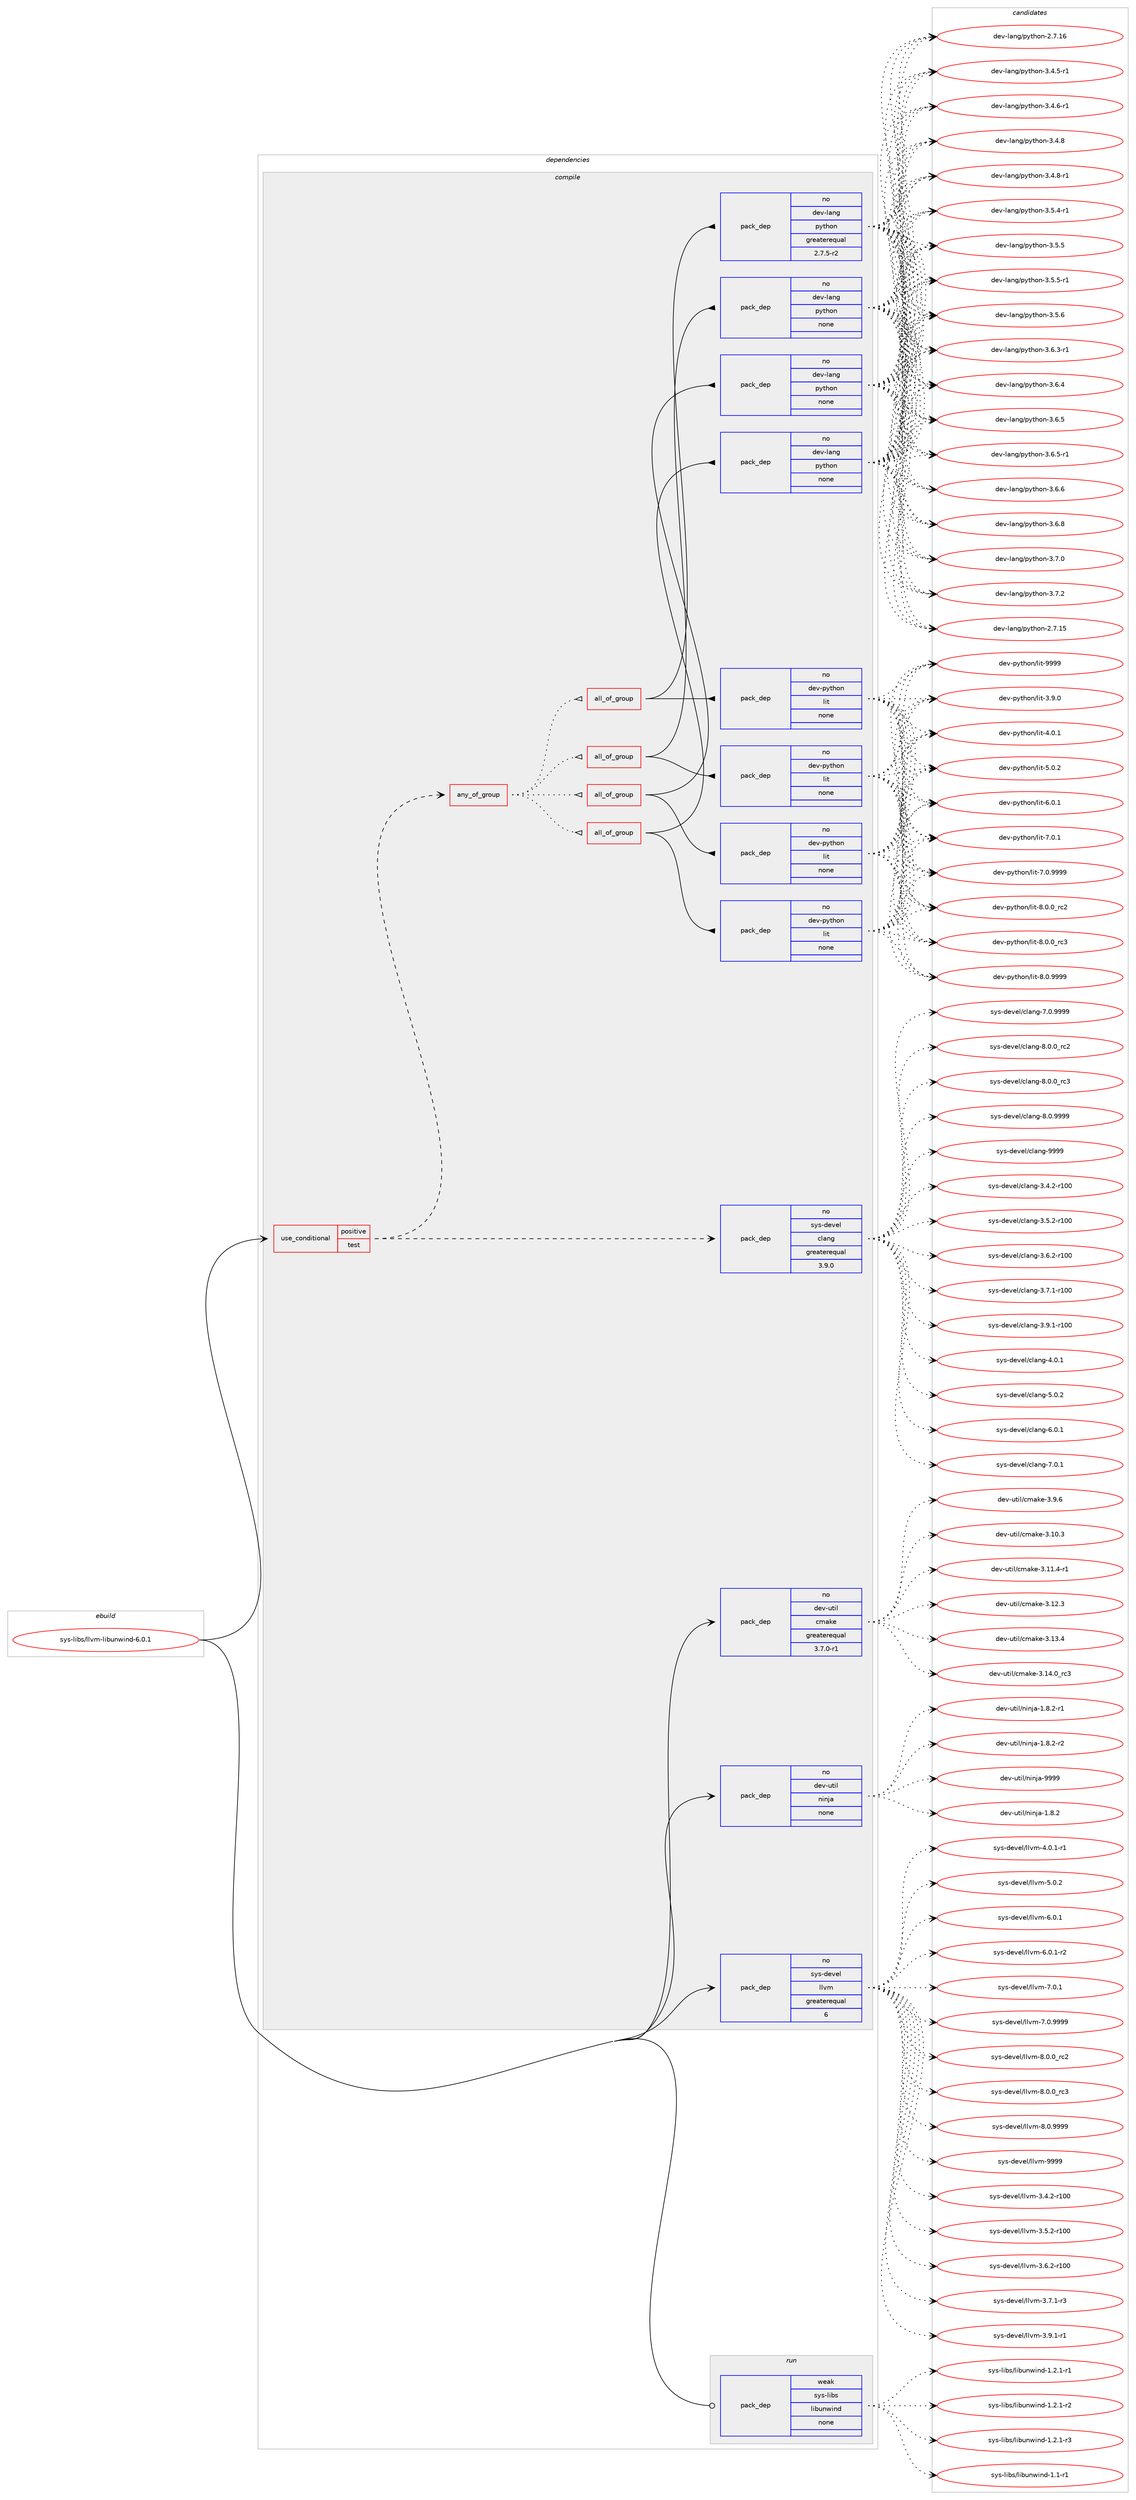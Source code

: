 digraph prolog {

# *************
# Graph options
# *************

newrank=true;
concentrate=true;
compound=true;
graph [rankdir=LR,fontname=Helvetica,fontsize=10,ranksep=1.5];#, ranksep=2.5, nodesep=0.2];
edge  [arrowhead=vee];
node  [fontname=Helvetica,fontsize=10];

# **********
# The ebuild
# **********

subgraph cluster_leftcol {
color=gray;
rank=same;
label=<<i>ebuild</i>>;
id [label="sys-libs/llvm-libunwind-6.0.1", color=red, width=4, href="../sys-libs/llvm-libunwind-6.0.1.svg"];
}

# ****************
# The dependencies
# ****************

subgraph cluster_midcol {
color=gray;
label=<<i>dependencies</i>>;
subgraph cluster_compile {
fillcolor="#eeeeee";
style=filled;
label=<<i>compile</i>>;
subgraph cond462132 {
dependency1738986 [label=<<TABLE BORDER="0" CELLBORDER="1" CELLSPACING="0" CELLPADDING="4"><TR><TD ROWSPAN="3" CELLPADDING="10">use_conditional</TD></TR><TR><TD>positive</TD></TR><TR><TD>test</TD></TR></TABLE>>, shape=none, color=red];
subgraph pack1248151 {
dependency1738987 [label=<<TABLE BORDER="0" CELLBORDER="1" CELLSPACING="0" CELLPADDING="4" WIDTH="220"><TR><TD ROWSPAN="6" CELLPADDING="30">pack_dep</TD></TR><TR><TD WIDTH="110">no</TD></TR><TR><TD>sys-devel</TD></TR><TR><TD>clang</TD></TR><TR><TD>greaterequal</TD></TR><TR><TD>3.9.0</TD></TR></TABLE>>, shape=none, color=blue];
}
dependency1738986:e -> dependency1738987:w [weight=20,style="dashed",arrowhead="vee"];
subgraph any27739 {
dependency1738988 [label=<<TABLE BORDER="0" CELLBORDER="1" CELLSPACING="0" CELLPADDING="4"><TR><TD CELLPADDING="10">any_of_group</TD></TR></TABLE>>, shape=none, color=red];subgraph all967 {
dependency1738989 [label=<<TABLE BORDER="0" CELLBORDER="1" CELLSPACING="0" CELLPADDING="4"><TR><TD CELLPADDING="10">all_of_group</TD></TR></TABLE>>, shape=none, color=red];subgraph pack1248152 {
dependency1738990 [label=<<TABLE BORDER="0" CELLBORDER="1" CELLSPACING="0" CELLPADDING="4" WIDTH="220"><TR><TD ROWSPAN="6" CELLPADDING="30">pack_dep</TD></TR><TR><TD WIDTH="110">no</TD></TR><TR><TD>dev-lang</TD></TR><TR><TD>python</TD></TR><TR><TD>none</TD></TR><TR><TD></TD></TR></TABLE>>, shape=none, color=blue];
}
dependency1738989:e -> dependency1738990:w [weight=20,style="solid",arrowhead="inv"];
subgraph pack1248153 {
dependency1738991 [label=<<TABLE BORDER="0" CELLBORDER="1" CELLSPACING="0" CELLPADDING="4" WIDTH="220"><TR><TD ROWSPAN="6" CELLPADDING="30">pack_dep</TD></TR><TR><TD WIDTH="110">no</TD></TR><TR><TD>dev-python</TD></TR><TR><TD>lit</TD></TR><TR><TD>none</TD></TR><TR><TD></TD></TR></TABLE>>, shape=none, color=blue];
}
dependency1738989:e -> dependency1738991:w [weight=20,style="solid",arrowhead="inv"];
}
dependency1738988:e -> dependency1738989:w [weight=20,style="dotted",arrowhead="oinv"];
subgraph all968 {
dependency1738992 [label=<<TABLE BORDER="0" CELLBORDER="1" CELLSPACING="0" CELLPADDING="4"><TR><TD CELLPADDING="10">all_of_group</TD></TR></TABLE>>, shape=none, color=red];subgraph pack1248154 {
dependency1738993 [label=<<TABLE BORDER="0" CELLBORDER="1" CELLSPACING="0" CELLPADDING="4" WIDTH="220"><TR><TD ROWSPAN="6" CELLPADDING="30">pack_dep</TD></TR><TR><TD WIDTH="110">no</TD></TR><TR><TD>dev-lang</TD></TR><TR><TD>python</TD></TR><TR><TD>none</TD></TR><TR><TD></TD></TR></TABLE>>, shape=none, color=blue];
}
dependency1738992:e -> dependency1738993:w [weight=20,style="solid",arrowhead="inv"];
subgraph pack1248155 {
dependency1738994 [label=<<TABLE BORDER="0" CELLBORDER="1" CELLSPACING="0" CELLPADDING="4" WIDTH="220"><TR><TD ROWSPAN="6" CELLPADDING="30">pack_dep</TD></TR><TR><TD WIDTH="110">no</TD></TR><TR><TD>dev-python</TD></TR><TR><TD>lit</TD></TR><TR><TD>none</TD></TR><TR><TD></TD></TR></TABLE>>, shape=none, color=blue];
}
dependency1738992:e -> dependency1738994:w [weight=20,style="solid",arrowhead="inv"];
}
dependency1738988:e -> dependency1738992:w [weight=20,style="dotted",arrowhead="oinv"];
subgraph all969 {
dependency1738995 [label=<<TABLE BORDER="0" CELLBORDER="1" CELLSPACING="0" CELLPADDING="4"><TR><TD CELLPADDING="10">all_of_group</TD></TR></TABLE>>, shape=none, color=red];subgraph pack1248156 {
dependency1738996 [label=<<TABLE BORDER="0" CELLBORDER="1" CELLSPACING="0" CELLPADDING="4" WIDTH="220"><TR><TD ROWSPAN="6" CELLPADDING="30">pack_dep</TD></TR><TR><TD WIDTH="110">no</TD></TR><TR><TD>dev-lang</TD></TR><TR><TD>python</TD></TR><TR><TD>none</TD></TR><TR><TD></TD></TR></TABLE>>, shape=none, color=blue];
}
dependency1738995:e -> dependency1738996:w [weight=20,style="solid",arrowhead="inv"];
subgraph pack1248157 {
dependency1738997 [label=<<TABLE BORDER="0" CELLBORDER="1" CELLSPACING="0" CELLPADDING="4" WIDTH="220"><TR><TD ROWSPAN="6" CELLPADDING="30">pack_dep</TD></TR><TR><TD WIDTH="110">no</TD></TR><TR><TD>dev-python</TD></TR><TR><TD>lit</TD></TR><TR><TD>none</TD></TR><TR><TD></TD></TR></TABLE>>, shape=none, color=blue];
}
dependency1738995:e -> dependency1738997:w [weight=20,style="solid",arrowhead="inv"];
}
dependency1738988:e -> dependency1738995:w [weight=20,style="dotted",arrowhead="oinv"];
subgraph all970 {
dependency1738998 [label=<<TABLE BORDER="0" CELLBORDER="1" CELLSPACING="0" CELLPADDING="4"><TR><TD CELLPADDING="10">all_of_group</TD></TR></TABLE>>, shape=none, color=red];subgraph pack1248158 {
dependency1738999 [label=<<TABLE BORDER="0" CELLBORDER="1" CELLSPACING="0" CELLPADDING="4" WIDTH="220"><TR><TD ROWSPAN="6" CELLPADDING="30">pack_dep</TD></TR><TR><TD WIDTH="110">no</TD></TR><TR><TD>dev-lang</TD></TR><TR><TD>python</TD></TR><TR><TD>greaterequal</TD></TR><TR><TD>2.7.5-r2</TD></TR></TABLE>>, shape=none, color=blue];
}
dependency1738998:e -> dependency1738999:w [weight=20,style="solid",arrowhead="inv"];
subgraph pack1248159 {
dependency1739000 [label=<<TABLE BORDER="0" CELLBORDER="1" CELLSPACING="0" CELLPADDING="4" WIDTH="220"><TR><TD ROWSPAN="6" CELLPADDING="30">pack_dep</TD></TR><TR><TD WIDTH="110">no</TD></TR><TR><TD>dev-python</TD></TR><TR><TD>lit</TD></TR><TR><TD>none</TD></TR><TR><TD></TD></TR></TABLE>>, shape=none, color=blue];
}
dependency1738998:e -> dependency1739000:w [weight=20,style="solid",arrowhead="inv"];
}
dependency1738988:e -> dependency1738998:w [weight=20,style="dotted",arrowhead="oinv"];
}
dependency1738986:e -> dependency1738988:w [weight=20,style="dashed",arrowhead="vee"];
}
id:e -> dependency1738986:w [weight=20,style="solid",arrowhead="vee"];
subgraph pack1248160 {
dependency1739001 [label=<<TABLE BORDER="0" CELLBORDER="1" CELLSPACING="0" CELLPADDING="4" WIDTH="220"><TR><TD ROWSPAN="6" CELLPADDING="30">pack_dep</TD></TR><TR><TD WIDTH="110">no</TD></TR><TR><TD>dev-util</TD></TR><TR><TD>cmake</TD></TR><TR><TD>greaterequal</TD></TR><TR><TD>3.7.0-r1</TD></TR></TABLE>>, shape=none, color=blue];
}
id:e -> dependency1739001:w [weight=20,style="solid",arrowhead="vee"];
subgraph pack1248161 {
dependency1739002 [label=<<TABLE BORDER="0" CELLBORDER="1" CELLSPACING="0" CELLPADDING="4" WIDTH="220"><TR><TD ROWSPAN="6" CELLPADDING="30">pack_dep</TD></TR><TR><TD WIDTH="110">no</TD></TR><TR><TD>dev-util</TD></TR><TR><TD>ninja</TD></TR><TR><TD>none</TD></TR><TR><TD></TD></TR></TABLE>>, shape=none, color=blue];
}
id:e -> dependency1739002:w [weight=20,style="solid",arrowhead="vee"];
subgraph pack1248162 {
dependency1739003 [label=<<TABLE BORDER="0" CELLBORDER="1" CELLSPACING="0" CELLPADDING="4" WIDTH="220"><TR><TD ROWSPAN="6" CELLPADDING="30">pack_dep</TD></TR><TR><TD WIDTH="110">no</TD></TR><TR><TD>sys-devel</TD></TR><TR><TD>llvm</TD></TR><TR><TD>greaterequal</TD></TR><TR><TD>6</TD></TR></TABLE>>, shape=none, color=blue];
}
id:e -> dependency1739003:w [weight=20,style="solid",arrowhead="vee"];
}
subgraph cluster_compileandrun {
fillcolor="#eeeeee";
style=filled;
label=<<i>compile and run</i>>;
}
subgraph cluster_run {
fillcolor="#eeeeee";
style=filled;
label=<<i>run</i>>;
subgraph pack1248163 {
dependency1739004 [label=<<TABLE BORDER="0" CELLBORDER="1" CELLSPACING="0" CELLPADDING="4" WIDTH="220"><TR><TD ROWSPAN="6" CELLPADDING="30">pack_dep</TD></TR><TR><TD WIDTH="110">weak</TD></TR><TR><TD>sys-libs</TD></TR><TR><TD>libunwind</TD></TR><TR><TD>none</TD></TR><TR><TD></TD></TR></TABLE>>, shape=none, color=blue];
}
id:e -> dependency1739004:w [weight=20,style="solid",arrowhead="odot"];
}
}

# **************
# The candidates
# **************

subgraph cluster_choices {
rank=same;
color=gray;
label=<<i>candidates</i>>;

subgraph choice1248151 {
color=black;
nodesep=1;
choice1151211154510010111810110847991089711010345514652465045114494848 [label="sys-devel/clang-3.4.2-r100", color=red, width=4,href="../sys-devel/clang-3.4.2-r100.svg"];
choice1151211154510010111810110847991089711010345514653465045114494848 [label="sys-devel/clang-3.5.2-r100", color=red, width=4,href="../sys-devel/clang-3.5.2-r100.svg"];
choice1151211154510010111810110847991089711010345514654465045114494848 [label="sys-devel/clang-3.6.2-r100", color=red, width=4,href="../sys-devel/clang-3.6.2-r100.svg"];
choice1151211154510010111810110847991089711010345514655464945114494848 [label="sys-devel/clang-3.7.1-r100", color=red, width=4,href="../sys-devel/clang-3.7.1-r100.svg"];
choice1151211154510010111810110847991089711010345514657464945114494848 [label="sys-devel/clang-3.9.1-r100", color=red, width=4,href="../sys-devel/clang-3.9.1-r100.svg"];
choice11512111545100101118101108479910897110103455246484649 [label="sys-devel/clang-4.0.1", color=red, width=4,href="../sys-devel/clang-4.0.1.svg"];
choice11512111545100101118101108479910897110103455346484650 [label="sys-devel/clang-5.0.2", color=red, width=4,href="../sys-devel/clang-5.0.2.svg"];
choice11512111545100101118101108479910897110103455446484649 [label="sys-devel/clang-6.0.1", color=red, width=4,href="../sys-devel/clang-6.0.1.svg"];
choice11512111545100101118101108479910897110103455546484649 [label="sys-devel/clang-7.0.1", color=red, width=4,href="../sys-devel/clang-7.0.1.svg"];
choice11512111545100101118101108479910897110103455546484657575757 [label="sys-devel/clang-7.0.9999", color=red, width=4,href="../sys-devel/clang-7.0.9999.svg"];
choice11512111545100101118101108479910897110103455646484648951149950 [label="sys-devel/clang-8.0.0_rc2", color=red, width=4,href="../sys-devel/clang-8.0.0_rc2.svg"];
choice11512111545100101118101108479910897110103455646484648951149951 [label="sys-devel/clang-8.0.0_rc3", color=red, width=4,href="../sys-devel/clang-8.0.0_rc3.svg"];
choice11512111545100101118101108479910897110103455646484657575757 [label="sys-devel/clang-8.0.9999", color=red, width=4,href="../sys-devel/clang-8.0.9999.svg"];
choice115121115451001011181011084799108971101034557575757 [label="sys-devel/clang-9999", color=red, width=4,href="../sys-devel/clang-9999.svg"];
dependency1738987:e -> choice1151211154510010111810110847991089711010345514652465045114494848:w [style=dotted,weight="100"];
dependency1738987:e -> choice1151211154510010111810110847991089711010345514653465045114494848:w [style=dotted,weight="100"];
dependency1738987:e -> choice1151211154510010111810110847991089711010345514654465045114494848:w [style=dotted,weight="100"];
dependency1738987:e -> choice1151211154510010111810110847991089711010345514655464945114494848:w [style=dotted,weight="100"];
dependency1738987:e -> choice1151211154510010111810110847991089711010345514657464945114494848:w [style=dotted,weight="100"];
dependency1738987:e -> choice11512111545100101118101108479910897110103455246484649:w [style=dotted,weight="100"];
dependency1738987:e -> choice11512111545100101118101108479910897110103455346484650:w [style=dotted,weight="100"];
dependency1738987:e -> choice11512111545100101118101108479910897110103455446484649:w [style=dotted,weight="100"];
dependency1738987:e -> choice11512111545100101118101108479910897110103455546484649:w [style=dotted,weight="100"];
dependency1738987:e -> choice11512111545100101118101108479910897110103455546484657575757:w [style=dotted,weight="100"];
dependency1738987:e -> choice11512111545100101118101108479910897110103455646484648951149950:w [style=dotted,weight="100"];
dependency1738987:e -> choice11512111545100101118101108479910897110103455646484648951149951:w [style=dotted,weight="100"];
dependency1738987:e -> choice11512111545100101118101108479910897110103455646484657575757:w [style=dotted,weight="100"];
dependency1738987:e -> choice115121115451001011181011084799108971101034557575757:w [style=dotted,weight="100"];
}
subgraph choice1248152 {
color=black;
nodesep=1;
choice10010111845108971101034711212111610411111045504655464953 [label="dev-lang/python-2.7.15", color=red, width=4,href="../dev-lang/python-2.7.15.svg"];
choice10010111845108971101034711212111610411111045504655464954 [label="dev-lang/python-2.7.16", color=red, width=4,href="../dev-lang/python-2.7.16.svg"];
choice1001011184510897110103471121211161041111104551465246534511449 [label="dev-lang/python-3.4.5-r1", color=red, width=4,href="../dev-lang/python-3.4.5-r1.svg"];
choice1001011184510897110103471121211161041111104551465246544511449 [label="dev-lang/python-3.4.6-r1", color=red, width=4,href="../dev-lang/python-3.4.6-r1.svg"];
choice100101118451089711010347112121116104111110455146524656 [label="dev-lang/python-3.4.8", color=red, width=4,href="../dev-lang/python-3.4.8.svg"];
choice1001011184510897110103471121211161041111104551465246564511449 [label="dev-lang/python-3.4.8-r1", color=red, width=4,href="../dev-lang/python-3.4.8-r1.svg"];
choice1001011184510897110103471121211161041111104551465346524511449 [label="dev-lang/python-3.5.4-r1", color=red, width=4,href="../dev-lang/python-3.5.4-r1.svg"];
choice100101118451089711010347112121116104111110455146534653 [label="dev-lang/python-3.5.5", color=red, width=4,href="../dev-lang/python-3.5.5.svg"];
choice1001011184510897110103471121211161041111104551465346534511449 [label="dev-lang/python-3.5.5-r1", color=red, width=4,href="../dev-lang/python-3.5.5-r1.svg"];
choice100101118451089711010347112121116104111110455146534654 [label="dev-lang/python-3.5.6", color=red, width=4,href="../dev-lang/python-3.5.6.svg"];
choice1001011184510897110103471121211161041111104551465446514511449 [label="dev-lang/python-3.6.3-r1", color=red, width=4,href="../dev-lang/python-3.6.3-r1.svg"];
choice100101118451089711010347112121116104111110455146544652 [label="dev-lang/python-3.6.4", color=red, width=4,href="../dev-lang/python-3.6.4.svg"];
choice100101118451089711010347112121116104111110455146544653 [label="dev-lang/python-3.6.5", color=red, width=4,href="../dev-lang/python-3.6.5.svg"];
choice1001011184510897110103471121211161041111104551465446534511449 [label="dev-lang/python-3.6.5-r1", color=red, width=4,href="../dev-lang/python-3.6.5-r1.svg"];
choice100101118451089711010347112121116104111110455146544654 [label="dev-lang/python-3.6.6", color=red, width=4,href="../dev-lang/python-3.6.6.svg"];
choice100101118451089711010347112121116104111110455146544656 [label="dev-lang/python-3.6.8", color=red, width=4,href="../dev-lang/python-3.6.8.svg"];
choice100101118451089711010347112121116104111110455146554648 [label="dev-lang/python-3.7.0", color=red, width=4,href="../dev-lang/python-3.7.0.svg"];
choice100101118451089711010347112121116104111110455146554650 [label="dev-lang/python-3.7.2", color=red, width=4,href="../dev-lang/python-3.7.2.svg"];
dependency1738990:e -> choice10010111845108971101034711212111610411111045504655464953:w [style=dotted,weight="100"];
dependency1738990:e -> choice10010111845108971101034711212111610411111045504655464954:w [style=dotted,weight="100"];
dependency1738990:e -> choice1001011184510897110103471121211161041111104551465246534511449:w [style=dotted,weight="100"];
dependency1738990:e -> choice1001011184510897110103471121211161041111104551465246544511449:w [style=dotted,weight="100"];
dependency1738990:e -> choice100101118451089711010347112121116104111110455146524656:w [style=dotted,weight="100"];
dependency1738990:e -> choice1001011184510897110103471121211161041111104551465246564511449:w [style=dotted,weight="100"];
dependency1738990:e -> choice1001011184510897110103471121211161041111104551465346524511449:w [style=dotted,weight="100"];
dependency1738990:e -> choice100101118451089711010347112121116104111110455146534653:w [style=dotted,weight="100"];
dependency1738990:e -> choice1001011184510897110103471121211161041111104551465346534511449:w [style=dotted,weight="100"];
dependency1738990:e -> choice100101118451089711010347112121116104111110455146534654:w [style=dotted,weight="100"];
dependency1738990:e -> choice1001011184510897110103471121211161041111104551465446514511449:w [style=dotted,weight="100"];
dependency1738990:e -> choice100101118451089711010347112121116104111110455146544652:w [style=dotted,weight="100"];
dependency1738990:e -> choice100101118451089711010347112121116104111110455146544653:w [style=dotted,weight="100"];
dependency1738990:e -> choice1001011184510897110103471121211161041111104551465446534511449:w [style=dotted,weight="100"];
dependency1738990:e -> choice100101118451089711010347112121116104111110455146544654:w [style=dotted,weight="100"];
dependency1738990:e -> choice100101118451089711010347112121116104111110455146544656:w [style=dotted,weight="100"];
dependency1738990:e -> choice100101118451089711010347112121116104111110455146554648:w [style=dotted,weight="100"];
dependency1738990:e -> choice100101118451089711010347112121116104111110455146554650:w [style=dotted,weight="100"];
}
subgraph choice1248153 {
color=black;
nodesep=1;
choice1001011184511212111610411111047108105116455146574648 [label="dev-python/lit-3.9.0", color=red, width=4,href="../dev-python/lit-3.9.0.svg"];
choice1001011184511212111610411111047108105116455246484649 [label="dev-python/lit-4.0.1", color=red, width=4,href="../dev-python/lit-4.0.1.svg"];
choice1001011184511212111610411111047108105116455346484650 [label="dev-python/lit-5.0.2", color=red, width=4,href="../dev-python/lit-5.0.2.svg"];
choice1001011184511212111610411111047108105116455446484649 [label="dev-python/lit-6.0.1", color=red, width=4,href="../dev-python/lit-6.0.1.svg"];
choice1001011184511212111610411111047108105116455546484649 [label="dev-python/lit-7.0.1", color=red, width=4,href="../dev-python/lit-7.0.1.svg"];
choice1001011184511212111610411111047108105116455546484657575757 [label="dev-python/lit-7.0.9999", color=red, width=4,href="../dev-python/lit-7.0.9999.svg"];
choice1001011184511212111610411111047108105116455646484648951149950 [label="dev-python/lit-8.0.0_rc2", color=red, width=4,href="../dev-python/lit-8.0.0_rc2.svg"];
choice1001011184511212111610411111047108105116455646484648951149951 [label="dev-python/lit-8.0.0_rc3", color=red, width=4,href="../dev-python/lit-8.0.0_rc3.svg"];
choice1001011184511212111610411111047108105116455646484657575757 [label="dev-python/lit-8.0.9999", color=red, width=4,href="../dev-python/lit-8.0.9999.svg"];
choice10010111845112121116104111110471081051164557575757 [label="dev-python/lit-9999", color=red, width=4,href="../dev-python/lit-9999.svg"];
dependency1738991:e -> choice1001011184511212111610411111047108105116455146574648:w [style=dotted,weight="100"];
dependency1738991:e -> choice1001011184511212111610411111047108105116455246484649:w [style=dotted,weight="100"];
dependency1738991:e -> choice1001011184511212111610411111047108105116455346484650:w [style=dotted,weight="100"];
dependency1738991:e -> choice1001011184511212111610411111047108105116455446484649:w [style=dotted,weight="100"];
dependency1738991:e -> choice1001011184511212111610411111047108105116455546484649:w [style=dotted,weight="100"];
dependency1738991:e -> choice1001011184511212111610411111047108105116455546484657575757:w [style=dotted,weight="100"];
dependency1738991:e -> choice1001011184511212111610411111047108105116455646484648951149950:w [style=dotted,weight="100"];
dependency1738991:e -> choice1001011184511212111610411111047108105116455646484648951149951:w [style=dotted,weight="100"];
dependency1738991:e -> choice1001011184511212111610411111047108105116455646484657575757:w [style=dotted,weight="100"];
dependency1738991:e -> choice10010111845112121116104111110471081051164557575757:w [style=dotted,weight="100"];
}
subgraph choice1248154 {
color=black;
nodesep=1;
choice10010111845108971101034711212111610411111045504655464953 [label="dev-lang/python-2.7.15", color=red, width=4,href="../dev-lang/python-2.7.15.svg"];
choice10010111845108971101034711212111610411111045504655464954 [label="dev-lang/python-2.7.16", color=red, width=4,href="../dev-lang/python-2.7.16.svg"];
choice1001011184510897110103471121211161041111104551465246534511449 [label="dev-lang/python-3.4.5-r1", color=red, width=4,href="../dev-lang/python-3.4.5-r1.svg"];
choice1001011184510897110103471121211161041111104551465246544511449 [label="dev-lang/python-3.4.6-r1", color=red, width=4,href="../dev-lang/python-3.4.6-r1.svg"];
choice100101118451089711010347112121116104111110455146524656 [label="dev-lang/python-3.4.8", color=red, width=4,href="../dev-lang/python-3.4.8.svg"];
choice1001011184510897110103471121211161041111104551465246564511449 [label="dev-lang/python-3.4.8-r1", color=red, width=4,href="../dev-lang/python-3.4.8-r1.svg"];
choice1001011184510897110103471121211161041111104551465346524511449 [label="dev-lang/python-3.5.4-r1", color=red, width=4,href="../dev-lang/python-3.5.4-r1.svg"];
choice100101118451089711010347112121116104111110455146534653 [label="dev-lang/python-3.5.5", color=red, width=4,href="../dev-lang/python-3.5.5.svg"];
choice1001011184510897110103471121211161041111104551465346534511449 [label="dev-lang/python-3.5.5-r1", color=red, width=4,href="../dev-lang/python-3.5.5-r1.svg"];
choice100101118451089711010347112121116104111110455146534654 [label="dev-lang/python-3.5.6", color=red, width=4,href="../dev-lang/python-3.5.6.svg"];
choice1001011184510897110103471121211161041111104551465446514511449 [label="dev-lang/python-3.6.3-r1", color=red, width=4,href="../dev-lang/python-3.6.3-r1.svg"];
choice100101118451089711010347112121116104111110455146544652 [label="dev-lang/python-3.6.4", color=red, width=4,href="../dev-lang/python-3.6.4.svg"];
choice100101118451089711010347112121116104111110455146544653 [label="dev-lang/python-3.6.5", color=red, width=4,href="../dev-lang/python-3.6.5.svg"];
choice1001011184510897110103471121211161041111104551465446534511449 [label="dev-lang/python-3.6.5-r1", color=red, width=4,href="../dev-lang/python-3.6.5-r1.svg"];
choice100101118451089711010347112121116104111110455146544654 [label="dev-lang/python-3.6.6", color=red, width=4,href="../dev-lang/python-3.6.6.svg"];
choice100101118451089711010347112121116104111110455146544656 [label="dev-lang/python-3.6.8", color=red, width=4,href="../dev-lang/python-3.6.8.svg"];
choice100101118451089711010347112121116104111110455146554648 [label="dev-lang/python-3.7.0", color=red, width=4,href="../dev-lang/python-3.7.0.svg"];
choice100101118451089711010347112121116104111110455146554650 [label="dev-lang/python-3.7.2", color=red, width=4,href="../dev-lang/python-3.7.2.svg"];
dependency1738993:e -> choice10010111845108971101034711212111610411111045504655464953:w [style=dotted,weight="100"];
dependency1738993:e -> choice10010111845108971101034711212111610411111045504655464954:w [style=dotted,weight="100"];
dependency1738993:e -> choice1001011184510897110103471121211161041111104551465246534511449:w [style=dotted,weight="100"];
dependency1738993:e -> choice1001011184510897110103471121211161041111104551465246544511449:w [style=dotted,weight="100"];
dependency1738993:e -> choice100101118451089711010347112121116104111110455146524656:w [style=dotted,weight="100"];
dependency1738993:e -> choice1001011184510897110103471121211161041111104551465246564511449:w [style=dotted,weight="100"];
dependency1738993:e -> choice1001011184510897110103471121211161041111104551465346524511449:w [style=dotted,weight="100"];
dependency1738993:e -> choice100101118451089711010347112121116104111110455146534653:w [style=dotted,weight="100"];
dependency1738993:e -> choice1001011184510897110103471121211161041111104551465346534511449:w [style=dotted,weight="100"];
dependency1738993:e -> choice100101118451089711010347112121116104111110455146534654:w [style=dotted,weight="100"];
dependency1738993:e -> choice1001011184510897110103471121211161041111104551465446514511449:w [style=dotted,weight="100"];
dependency1738993:e -> choice100101118451089711010347112121116104111110455146544652:w [style=dotted,weight="100"];
dependency1738993:e -> choice100101118451089711010347112121116104111110455146544653:w [style=dotted,weight="100"];
dependency1738993:e -> choice1001011184510897110103471121211161041111104551465446534511449:w [style=dotted,weight="100"];
dependency1738993:e -> choice100101118451089711010347112121116104111110455146544654:w [style=dotted,weight="100"];
dependency1738993:e -> choice100101118451089711010347112121116104111110455146544656:w [style=dotted,weight="100"];
dependency1738993:e -> choice100101118451089711010347112121116104111110455146554648:w [style=dotted,weight="100"];
dependency1738993:e -> choice100101118451089711010347112121116104111110455146554650:w [style=dotted,weight="100"];
}
subgraph choice1248155 {
color=black;
nodesep=1;
choice1001011184511212111610411111047108105116455146574648 [label="dev-python/lit-3.9.0", color=red, width=4,href="../dev-python/lit-3.9.0.svg"];
choice1001011184511212111610411111047108105116455246484649 [label="dev-python/lit-4.0.1", color=red, width=4,href="../dev-python/lit-4.0.1.svg"];
choice1001011184511212111610411111047108105116455346484650 [label="dev-python/lit-5.0.2", color=red, width=4,href="../dev-python/lit-5.0.2.svg"];
choice1001011184511212111610411111047108105116455446484649 [label="dev-python/lit-6.0.1", color=red, width=4,href="../dev-python/lit-6.0.1.svg"];
choice1001011184511212111610411111047108105116455546484649 [label="dev-python/lit-7.0.1", color=red, width=4,href="../dev-python/lit-7.0.1.svg"];
choice1001011184511212111610411111047108105116455546484657575757 [label="dev-python/lit-7.0.9999", color=red, width=4,href="../dev-python/lit-7.0.9999.svg"];
choice1001011184511212111610411111047108105116455646484648951149950 [label="dev-python/lit-8.0.0_rc2", color=red, width=4,href="../dev-python/lit-8.0.0_rc2.svg"];
choice1001011184511212111610411111047108105116455646484648951149951 [label="dev-python/lit-8.0.0_rc3", color=red, width=4,href="../dev-python/lit-8.0.0_rc3.svg"];
choice1001011184511212111610411111047108105116455646484657575757 [label="dev-python/lit-8.0.9999", color=red, width=4,href="../dev-python/lit-8.0.9999.svg"];
choice10010111845112121116104111110471081051164557575757 [label="dev-python/lit-9999", color=red, width=4,href="../dev-python/lit-9999.svg"];
dependency1738994:e -> choice1001011184511212111610411111047108105116455146574648:w [style=dotted,weight="100"];
dependency1738994:e -> choice1001011184511212111610411111047108105116455246484649:w [style=dotted,weight="100"];
dependency1738994:e -> choice1001011184511212111610411111047108105116455346484650:w [style=dotted,weight="100"];
dependency1738994:e -> choice1001011184511212111610411111047108105116455446484649:w [style=dotted,weight="100"];
dependency1738994:e -> choice1001011184511212111610411111047108105116455546484649:w [style=dotted,weight="100"];
dependency1738994:e -> choice1001011184511212111610411111047108105116455546484657575757:w [style=dotted,weight="100"];
dependency1738994:e -> choice1001011184511212111610411111047108105116455646484648951149950:w [style=dotted,weight="100"];
dependency1738994:e -> choice1001011184511212111610411111047108105116455646484648951149951:w [style=dotted,weight="100"];
dependency1738994:e -> choice1001011184511212111610411111047108105116455646484657575757:w [style=dotted,weight="100"];
dependency1738994:e -> choice10010111845112121116104111110471081051164557575757:w [style=dotted,weight="100"];
}
subgraph choice1248156 {
color=black;
nodesep=1;
choice10010111845108971101034711212111610411111045504655464953 [label="dev-lang/python-2.7.15", color=red, width=4,href="../dev-lang/python-2.7.15.svg"];
choice10010111845108971101034711212111610411111045504655464954 [label="dev-lang/python-2.7.16", color=red, width=4,href="../dev-lang/python-2.7.16.svg"];
choice1001011184510897110103471121211161041111104551465246534511449 [label="dev-lang/python-3.4.5-r1", color=red, width=4,href="../dev-lang/python-3.4.5-r1.svg"];
choice1001011184510897110103471121211161041111104551465246544511449 [label="dev-lang/python-3.4.6-r1", color=red, width=4,href="../dev-lang/python-3.4.6-r1.svg"];
choice100101118451089711010347112121116104111110455146524656 [label="dev-lang/python-3.4.8", color=red, width=4,href="../dev-lang/python-3.4.8.svg"];
choice1001011184510897110103471121211161041111104551465246564511449 [label="dev-lang/python-3.4.8-r1", color=red, width=4,href="../dev-lang/python-3.4.8-r1.svg"];
choice1001011184510897110103471121211161041111104551465346524511449 [label="dev-lang/python-3.5.4-r1", color=red, width=4,href="../dev-lang/python-3.5.4-r1.svg"];
choice100101118451089711010347112121116104111110455146534653 [label="dev-lang/python-3.5.5", color=red, width=4,href="../dev-lang/python-3.5.5.svg"];
choice1001011184510897110103471121211161041111104551465346534511449 [label="dev-lang/python-3.5.5-r1", color=red, width=4,href="../dev-lang/python-3.5.5-r1.svg"];
choice100101118451089711010347112121116104111110455146534654 [label="dev-lang/python-3.5.6", color=red, width=4,href="../dev-lang/python-3.5.6.svg"];
choice1001011184510897110103471121211161041111104551465446514511449 [label="dev-lang/python-3.6.3-r1", color=red, width=4,href="../dev-lang/python-3.6.3-r1.svg"];
choice100101118451089711010347112121116104111110455146544652 [label="dev-lang/python-3.6.4", color=red, width=4,href="../dev-lang/python-3.6.4.svg"];
choice100101118451089711010347112121116104111110455146544653 [label="dev-lang/python-3.6.5", color=red, width=4,href="../dev-lang/python-3.6.5.svg"];
choice1001011184510897110103471121211161041111104551465446534511449 [label="dev-lang/python-3.6.5-r1", color=red, width=4,href="../dev-lang/python-3.6.5-r1.svg"];
choice100101118451089711010347112121116104111110455146544654 [label="dev-lang/python-3.6.6", color=red, width=4,href="../dev-lang/python-3.6.6.svg"];
choice100101118451089711010347112121116104111110455146544656 [label="dev-lang/python-3.6.8", color=red, width=4,href="../dev-lang/python-3.6.8.svg"];
choice100101118451089711010347112121116104111110455146554648 [label="dev-lang/python-3.7.0", color=red, width=4,href="../dev-lang/python-3.7.0.svg"];
choice100101118451089711010347112121116104111110455146554650 [label="dev-lang/python-3.7.2", color=red, width=4,href="../dev-lang/python-3.7.2.svg"];
dependency1738996:e -> choice10010111845108971101034711212111610411111045504655464953:w [style=dotted,weight="100"];
dependency1738996:e -> choice10010111845108971101034711212111610411111045504655464954:w [style=dotted,weight="100"];
dependency1738996:e -> choice1001011184510897110103471121211161041111104551465246534511449:w [style=dotted,weight="100"];
dependency1738996:e -> choice1001011184510897110103471121211161041111104551465246544511449:w [style=dotted,weight="100"];
dependency1738996:e -> choice100101118451089711010347112121116104111110455146524656:w [style=dotted,weight="100"];
dependency1738996:e -> choice1001011184510897110103471121211161041111104551465246564511449:w [style=dotted,weight="100"];
dependency1738996:e -> choice1001011184510897110103471121211161041111104551465346524511449:w [style=dotted,weight="100"];
dependency1738996:e -> choice100101118451089711010347112121116104111110455146534653:w [style=dotted,weight="100"];
dependency1738996:e -> choice1001011184510897110103471121211161041111104551465346534511449:w [style=dotted,weight="100"];
dependency1738996:e -> choice100101118451089711010347112121116104111110455146534654:w [style=dotted,weight="100"];
dependency1738996:e -> choice1001011184510897110103471121211161041111104551465446514511449:w [style=dotted,weight="100"];
dependency1738996:e -> choice100101118451089711010347112121116104111110455146544652:w [style=dotted,weight="100"];
dependency1738996:e -> choice100101118451089711010347112121116104111110455146544653:w [style=dotted,weight="100"];
dependency1738996:e -> choice1001011184510897110103471121211161041111104551465446534511449:w [style=dotted,weight="100"];
dependency1738996:e -> choice100101118451089711010347112121116104111110455146544654:w [style=dotted,weight="100"];
dependency1738996:e -> choice100101118451089711010347112121116104111110455146544656:w [style=dotted,weight="100"];
dependency1738996:e -> choice100101118451089711010347112121116104111110455146554648:w [style=dotted,weight="100"];
dependency1738996:e -> choice100101118451089711010347112121116104111110455146554650:w [style=dotted,weight="100"];
}
subgraph choice1248157 {
color=black;
nodesep=1;
choice1001011184511212111610411111047108105116455146574648 [label="dev-python/lit-3.9.0", color=red, width=4,href="../dev-python/lit-3.9.0.svg"];
choice1001011184511212111610411111047108105116455246484649 [label="dev-python/lit-4.0.1", color=red, width=4,href="../dev-python/lit-4.0.1.svg"];
choice1001011184511212111610411111047108105116455346484650 [label="dev-python/lit-5.0.2", color=red, width=4,href="../dev-python/lit-5.0.2.svg"];
choice1001011184511212111610411111047108105116455446484649 [label="dev-python/lit-6.0.1", color=red, width=4,href="../dev-python/lit-6.0.1.svg"];
choice1001011184511212111610411111047108105116455546484649 [label="dev-python/lit-7.0.1", color=red, width=4,href="../dev-python/lit-7.0.1.svg"];
choice1001011184511212111610411111047108105116455546484657575757 [label="dev-python/lit-7.0.9999", color=red, width=4,href="../dev-python/lit-7.0.9999.svg"];
choice1001011184511212111610411111047108105116455646484648951149950 [label="dev-python/lit-8.0.0_rc2", color=red, width=4,href="../dev-python/lit-8.0.0_rc2.svg"];
choice1001011184511212111610411111047108105116455646484648951149951 [label="dev-python/lit-8.0.0_rc3", color=red, width=4,href="../dev-python/lit-8.0.0_rc3.svg"];
choice1001011184511212111610411111047108105116455646484657575757 [label="dev-python/lit-8.0.9999", color=red, width=4,href="../dev-python/lit-8.0.9999.svg"];
choice10010111845112121116104111110471081051164557575757 [label="dev-python/lit-9999", color=red, width=4,href="../dev-python/lit-9999.svg"];
dependency1738997:e -> choice1001011184511212111610411111047108105116455146574648:w [style=dotted,weight="100"];
dependency1738997:e -> choice1001011184511212111610411111047108105116455246484649:w [style=dotted,weight="100"];
dependency1738997:e -> choice1001011184511212111610411111047108105116455346484650:w [style=dotted,weight="100"];
dependency1738997:e -> choice1001011184511212111610411111047108105116455446484649:w [style=dotted,weight="100"];
dependency1738997:e -> choice1001011184511212111610411111047108105116455546484649:w [style=dotted,weight="100"];
dependency1738997:e -> choice1001011184511212111610411111047108105116455546484657575757:w [style=dotted,weight="100"];
dependency1738997:e -> choice1001011184511212111610411111047108105116455646484648951149950:w [style=dotted,weight="100"];
dependency1738997:e -> choice1001011184511212111610411111047108105116455646484648951149951:w [style=dotted,weight="100"];
dependency1738997:e -> choice1001011184511212111610411111047108105116455646484657575757:w [style=dotted,weight="100"];
dependency1738997:e -> choice10010111845112121116104111110471081051164557575757:w [style=dotted,weight="100"];
}
subgraph choice1248158 {
color=black;
nodesep=1;
choice10010111845108971101034711212111610411111045504655464953 [label="dev-lang/python-2.7.15", color=red, width=4,href="../dev-lang/python-2.7.15.svg"];
choice10010111845108971101034711212111610411111045504655464954 [label="dev-lang/python-2.7.16", color=red, width=4,href="../dev-lang/python-2.7.16.svg"];
choice1001011184510897110103471121211161041111104551465246534511449 [label="dev-lang/python-3.4.5-r1", color=red, width=4,href="../dev-lang/python-3.4.5-r1.svg"];
choice1001011184510897110103471121211161041111104551465246544511449 [label="dev-lang/python-3.4.6-r1", color=red, width=4,href="../dev-lang/python-3.4.6-r1.svg"];
choice100101118451089711010347112121116104111110455146524656 [label="dev-lang/python-3.4.8", color=red, width=4,href="../dev-lang/python-3.4.8.svg"];
choice1001011184510897110103471121211161041111104551465246564511449 [label="dev-lang/python-3.4.8-r1", color=red, width=4,href="../dev-lang/python-3.4.8-r1.svg"];
choice1001011184510897110103471121211161041111104551465346524511449 [label="dev-lang/python-3.5.4-r1", color=red, width=4,href="../dev-lang/python-3.5.4-r1.svg"];
choice100101118451089711010347112121116104111110455146534653 [label="dev-lang/python-3.5.5", color=red, width=4,href="../dev-lang/python-3.5.5.svg"];
choice1001011184510897110103471121211161041111104551465346534511449 [label="dev-lang/python-3.5.5-r1", color=red, width=4,href="../dev-lang/python-3.5.5-r1.svg"];
choice100101118451089711010347112121116104111110455146534654 [label="dev-lang/python-3.5.6", color=red, width=4,href="../dev-lang/python-3.5.6.svg"];
choice1001011184510897110103471121211161041111104551465446514511449 [label="dev-lang/python-3.6.3-r1", color=red, width=4,href="../dev-lang/python-3.6.3-r1.svg"];
choice100101118451089711010347112121116104111110455146544652 [label="dev-lang/python-3.6.4", color=red, width=4,href="../dev-lang/python-3.6.4.svg"];
choice100101118451089711010347112121116104111110455146544653 [label="dev-lang/python-3.6.5", color=red, width=4,href="../dev-lang/python-3.6.5.svg"];
choice1001011184510897110103471121211161041111104551465446534511449 [label="dev-lang/python-3.6.5-r1", color=red, width=4,href="../dev-lang/python-3.6.5-r1.svg"];
choice100101118451089711010347112121116104111110455146544654 [label="dev-lang/python-3.6.6", color=red, width=4,href="../dev-lang/python-3.6.6.svg"];
choice100101118451089711010347112121116104111110455146544656 [label="dev-lang/python-3.6.8", color=red, width=4,href="../dev-lang/python-3.6.8.svg"];
choice100101118451089711010347112121116104111110455146554648 [label="dev-lang/python-3.7.0", color=red, width=4,href="../dev-lang/python-3.7.0.svg"];
choice100101118451089711010347112121116104111110455146554650 [label="dev-lang/python-3.7.2", color=red, width=4,href="../dev-lang/python-3.7.2.svg"];
dependency1738999:e -> choice10010111845108971101034711212111610411111045504655464953:w [style=dotted,weight="100"];
dependency1738999:e -> choice10010111845108971101034711212111610411111045504655464954:w [style=dotted,weight="100"];
dependency1738999:e -> choice1001011184510897110103471121211161041111104551465246534511449:w [style=dotted,weight="100"];
dependency1738999:e -> choice1001011184510897110103471121211161041111104551465246544511449:w [style=dotted,weight="100"];
dependency1738999:e -> choice100101118451089711010347112121116104111110455146524656:w [style=dotted,weight="100"];
dependency1738999:e -> choice1001011184510897110103471121211161041111104551465246564511449:w [style=dotted,weight="100"];
dependency1738999:e -> choice1001011184510897110103471121211161041111104551465346524511449:w [style=dotted,weight="100"];
dependency1738999:e -> choice100101118451089711010347112121116104111110455146534653:w [style=dotted,weight="100"];
dependency1738999:e -> choice1001011184510897110103471121211161041111104551465346534511449:w [style=dotted,weight="100"];
dependency1738999:e -> choice100101118451089711010347112121116104111110455146534654:w [style=dotted,weight="100"];
dependency1738999:e -> choice1001011184510897110103471121211161041111104551465446514511449:w [style=dotted,weight="100"];
dependency1738999:e -> choice100101118451089711010347112121116104111110455146544652:w [style=dotted,weight="100"];
dependency1738999:e -> choice100101118451089711010347112121116104111110455146544653:w [style=dotted,weight="100"];
dependency1738999:e -> choice1001011184510897110103471121211161041111104551465446534511449:w [style=dotted,weight="100"];
dependency1738999:e -> choice100101118451089711010347112121116104111110455146544654:w [style=dotted,weight="100"];
dependency1738999:e -> choice100101118451089711010347112121116104111110455146544656:w [style=dotted,weight="100"];
dependency1738999:e -> choice100101118451089711010347112121116104111110455146554648:w [style=dotted,weight="100"];
dependency1738999:e -> choice100101118451089711010347112121116104111110455146554650:w [style=dotted,weight="100"];
}
subgraph choice1248159 {
color=black;
nodesep=1;
choice1001011184511212111610411111047108105116455146574648 [label="dev-python/lit-3.9.0", color=red, width=4,href="../dev-python/lit-3.9.0.svg"];
choice1001011184511212111610411111047108105116455246484649 [label="dev-python/lit-4.0.1", color=red, width=4,href="../dev-python/lit-4.0.1.svg"];
choice1001011184511212111610411111047108105116455346484650 [label="dev-python/lit-5.0.2", color=red, width=4,href="../dev-python/lit-5.0.2.svg"];
choice1001011184511212111610411111047108105116455446484649 [label="dev-python/lit-6.0.1", color=red, width=4,href="../dev-python/lit-6.0.1.svg"];
choice1001011184511212111610411111047108105116455546484649 [label="dev-python/lit-7.0.1", color=red, width=4,href="../dev-python/lit-7.0.1.svg"];
choice1001011184511212111610411111047108105116455546484657575757 [label="dev-python/lit-7.0.9999", color=red, width=4,href="../dev-python/lit-7.0.9999.svg"];
choice1001011184511212111610411111047108105116455646484648951149950 [label="dev-python/lit-8.0.0_rc2", color=red, width=4,href="../dev-python/lit-8.0.0_rc2.svg"];
choice1001011184511212111610411111047108105116455646484648951149951 [label="dev-python/lit-8.0.0_rc3", color=red, width=4,href="../dev-python/lit-8.0.0_rc3.svg"];
choice1001011184511212111610411111047108105116455646484657575757 [label="dev-python/lit-8.0.9999", color=red, width=4,href="../dev-python/lit-8.0.9999.svg"];
choice10010111845112121116104111110471081051164557575757 [label="dev-python/lit-9999", color=red, width=4,href="../dev-python/lit-9999.svg"];
dependency1739000:e -> choice1001011184511212111610411111047108105116455146574648:w [style=dotted,weight="100"];
dependency1739000:e -> choice1001011184511212111610411111047108105116455246484649:w [style=dotted,weight="100"];
dependency1739000:e -> choice1001011184511212111610411111047108105116455346484650:w [style=dotted,weight="100"];
dependency1739000:e -> choice1001011184511212111610411111047108105116455446484649:w [style=dotted,weight="100"];
dependency1739000:e -> choice1001011184511212111610411111047108105116455546484649:w [style=dotted,weight="100"];
dependency1739000:e -> choice1001011184511212111610411111047108105116455546484657575757:w [style=dotted,weight="100"];
dependency1739000:e -> choice1001011184511212111610411111047108105116455646484648951149950:w [style=dotted,weight="100"];
dependency1739000:e -> choice1001011184511212111610411111047108105116455646484648951149951:w [style=dotted,weight="100"];
dependency1739000:e -> choice1001011184511212111610411111047108105116455646484657575757:w [style=dotted,weight="100"];
dependency1739000:e -> choice10010111845112121116104111110471081051164557575757:w [style=dotted,weight="100"];
}
subgraph choice1248160 {
color=black;
nodesep=1;
choice1001011184511711610510847991099710710145514649484651 [label="dev-util/cmake-3.10.3", color=red, width=4,href="../dev-util/cmake-3.10.3.svg"];
choice10010111845117116105108479910997107101455146494946524511449 [label="dev-util/cmake-3.11.4-r1", color=red, width=4,href="../dev-util/cmake-3.11.4-r1.svg"];
choice1001011184511711610510847991099710710145514649504651 [label="dev-util/cmake-3.12.3", color=red, width=4,href="../dev-util/cmake-3.12.3.svg"];
choice1001011184511711610510847991099710710145514649514652 [label="dev-util/cmake-3.13.4", color=red, width=4,href="../dev-util/cmake-3.13.4.svg"];
choice1001011184511711610510847991099710710145514649524648951149951 [label="dev-util/cmake-3.14.0_rc3", color=red, width=4,href="../dev-util/cmake-3.14.0_rc3.svg"];
choice10010111845117116105108479910997107101455146574654 [label="dev-util/cmake-3.9.6", color=red, width=4,href="../dev-util/cmake-3.9.6.svg"];
dependency1739001:e -> choice1001011184511711610510847991099710710145514649484651:w [style=dotted,weight="100"];
dependency1739001:e -> choice10010111845117116105108479910997107101455146494946524511449:w [style=dotted,weight="100"];
dependency1739001:e -> choice1001011184511711610510847991099710710145514649504651:w [style=dotted,weight="100"];
dependency1739001:e -> choice1001011184511711610510847991099710710145514649514652:w [style=dotted,weight="100"];
dependency1739001:e -> choice1001011184511711610510847991099710710145514649524648951149951:w [style=dotted,weight="100"];
dependency1739001:e -> choice10010111845117116105108479910997107101455146574654:w [style=dotted,weight="100"];
}
subgraph choice1248161 {
color=black;
nodesep=1;
choice100101118451171161051084711010511010697454946564650 [label="dev-util/ninja-1.8.2", color=red, width=4,href="../dev-util/ninja-1.8.2.svg"];
choice1001011184511711610510847110105110106974549465646504511449 [label="dev-util/ninja-1.8.2-r1", color=red, width=4,href="../dev-util/ninja-1.8.2-r1.svg"];
choice1001011184511711610510847110105110106974549465646504511450 [label="dev-util/ninja-1.8.2-r2", color=red, width=4,href="../dev-util/ninja-1.8.2-r2.svg"];
choice1001011184511711610510847110105110106974557575757 [label="dev-util/ninja-9999", color=red, width=4,href="../dev-util/ninja-9999.svg"];
dependency1739002:e -> choice100101118451171161051084711010511010697454946564650:w [style=dotted,weight="100"];
dependency1739002:e -> choice1001011184511711610510847110105110106974549465646504511449:w [style=dotted,weight="100"];
dependency1739002:e -> choice1001011184511711610510847110105110106974549465646504511450:w [style=dotted,weight="100"];
dependency1739002:e -> choice1001011184511711610510847110105110106974557575757:w [style=dotted,weight="100"];
}
subgraph choice1248162 {
color=black;
nodesep=1;
choice115121115451001011181011084710810811810945514652465045114494848 [label="sys-devel/llvm-3.4.2-r100", color=red, width=4,href="../sys-devel/llvm-3.4.2-r100.svg"];
choice115121115451001011181011084710810811810945514653465045114494848 [label="sys-devel/llvm-3.5.2-r100", color=red, width=4,href="../sys-devel/llvm-3.5.2-r100.svg"];
choice115121115451001011181011084710810811810945514654465045114494848 [label="sys-devel/llvm-3.6.2-r100", color=red, width=4,href="../sys-devel/llvm-3.6.2-r100.svg"];
choice11512111545100101118101108471081081181094551465546494511451 [label="sys-devel/llvm-3.7.1-r3", color=red, width=4,href="../sys-devel/llvm-3.7.1-r3.svg"];
choice11512111545100101118101108471081081181094551465746494511449 [label="sys-devel/llvm-3.9.1-r1", color=red, width=4,href="../sys-devel/llvm-3.9.1-r1.svg"];
choice11512111545100101118101108471081081181094552464846494511449 [label="sys-devel/llvm-4.0.1-r1", color=red, width=4,href="../sys-devel/llvm-4.0.1-r1.svg"];
choice1151211154510010111810110847108108118109455346484650 [label="sys-devel/llvm-5.0.2", color=red, width=4,href="../sys-devel/llvm-5.0.2.svg"];
choice1151211154510010111810110847108108118109455446484649 [label="sys-devel/llvm-6.0.1", color=red, width=4,href="../sys-devel/llvm-6.0.1.svg"];
choice11512111545100101118101108471081081181094554464846494511450 [label="sys-devel/llvm-6.0.1-r2", color=red, width=4,href="../sys-devel/llvm-6.0.1-r2.svg"];
choice1151211154510010111810110847108108118109455546484649 [label="sys-devel/llvm-7.0.1", color=red, width=4,href="../sys-devel/llvm-7.0.1.svg"];
choice1151211154510010111810110847108108118109455546484657575757 [label="sys-devel/llvm-7.0.9999", color=red, width=4,href="../sys-devel/llvm-7.0.9999.svg"];
choice1151211154510010111810110847108108118109455646484648951149950 [label="sys-devel/llvm-8.0.0_rc2", color=red, width=4,href="../sys-devel/llvm-8.0.0_rc2.svg"];
choice1151211154510010111810110847108108118109455646484648951149951 [label="sys-devel/llvm-8.0.0_rc3", color=red, width=4,href="../sys-devel/llvm-8.0.0_rc3.svg"];
choice1151211154510010111810110847108108118109455646484657575757 [label="sys-devel/llvm-8.0.9999", color=red, width=4,href="../sys-devel/llvm-8.0.9999.svg"];
choice11512111545100101118101108471081081181094557575757 [label="sys-devel/llvm-9999", color=red, width=4,href="../sys-devel/llvm-9999.svg"];
dependency1739003:e -> choice115121115451001011181011084710810811810945514652465045114494848:w [style=dotted,weight="100"];
dependency1739003:e -> choice115121115451001011181011084710810811810945514653465045114494848:w [style=dotted,weight="100"];
dependency1739003:e -> choice115121115451001011181011084710810811810945514654465045114494848:w [style=dotted,weight="100"];
dependency1739003:e -> choice11512111545100101118101108471081081181094551465546494511451:w [style=dotted,weight="100"];
dependency1739003:e -> choice11512111545100101118101108471081081181094551465746494511449:w [style=dotted,weight="100"];
dependency1739003:e -> choice11512111545100101118101108471081081181094552464846494511449:w [style=dotted,weight="100"];
dependency1739003:e -> choice1151211154510010111810110847108108118109455346484650:w [style=dotted,weight="100"];
dependency1739003:e -> choice1151211154510010111810110847108108118109455446484649:w [style=dotted,weight="100"];
dependency1739003:e -> choice11512111545100101118101108471081081181094554464846494511450:w [style=dotted,weight="100"];
dependency1739003:e -> choice1151211154510010111810110847108108118109455546484649:w [style=dotted,weight="100"];
dependency1739003:e -> choice1151211154510010111810110847108108118109455546484657575757:w [style=dotted,weight="100"];
dependency1739003:e -> choice1151211154510010111810110847108108118109455646484648951149950:w [style=dotted,weight="100"];
dependency1739003:e -> choice1151211154510010111810110847108108118109455646484648951149951:w [style=dotted,weight="100"];
dependency1739003:e -> choice1151211154510010111810110847108108118109455646484657575757:w [style=dotted,weight="100"];
dependency1739003:e -> choice11512111545100101118101108471081081181094557575757:w [style=dotted,weight="100"];
}
subgraph choice1248163 {
color=black;
nodesep=1;
choice11512111545108105981154710810598117110119105110100454946494511449 [label="sys-libs/libunwind-1.1-r1", color=red, width=4,href="../sys-libs/libunwind-1.1-r1.svg"];
choice115121115451081059811547108105981171101191051101004549465046494511449 [label="sys-libs/libunwind-1.2.1-r1", color=red, width=4,href="../sys-libs/libunwind-1.2.1-r1.svg"];
choice115121115451081059811547108105981171101191051101004549465046494511450 [label="sys-libs/libunwind-1.2.1-r2", color=red, width=4,href="../sys-libs/libunwind-1.2.1-r2.svg"];
choice115121115451081059811547108105981171101191051101004549465046494511451 [label="sys-libs/libunwind-1.2.1-r3", color=red, width=4,href="../sys-libs/libunwind-1.2.1-r3.svg"];
dependency1739004:e -> choice11512111545108105981154710810598117110119105110100454946494511449:w [style=dotted,weight="100"];
dependency1739004:e -> choice115121115451081059811547108105981171101191051101004549465046494511449:w [style=dotted,weight="100"];
dependency1739004:e -> choice115121115451081059811547108105981171101191051101004549465046494511450:w [style=dotted,weight="100"];
dependency1739004:e -> choice115121115451081059811547108105981171101191051101004549465046494511451:w [style=dotted,weight="100"];
}
}

}
